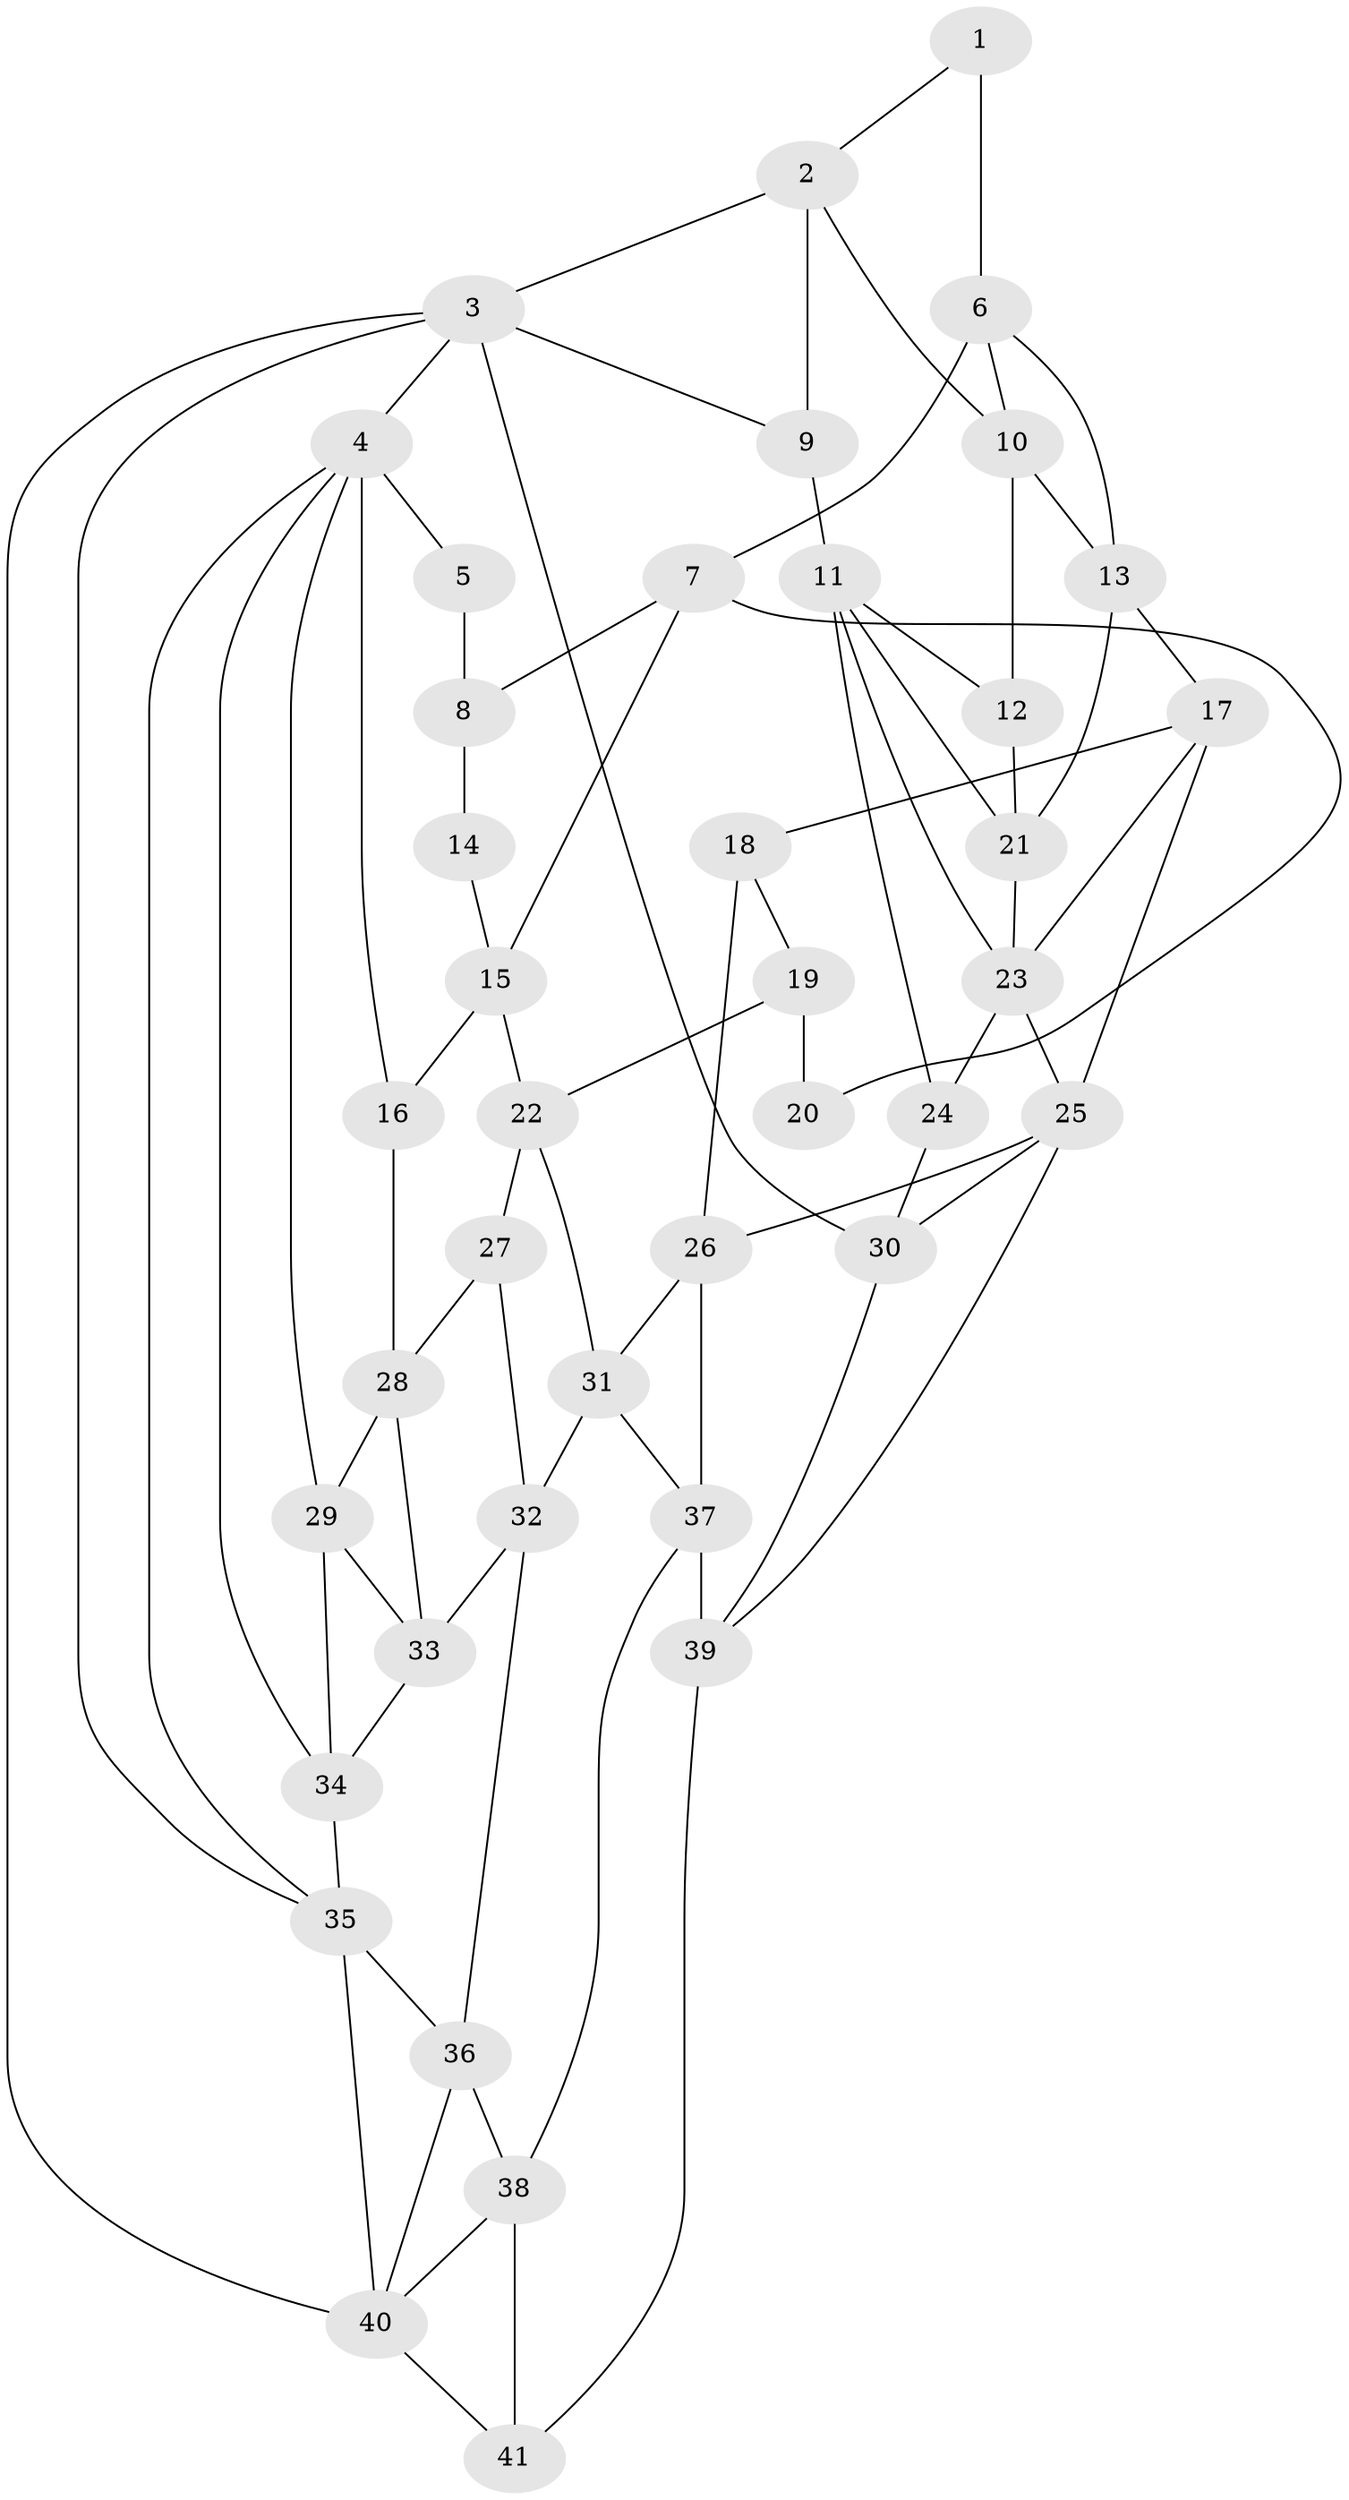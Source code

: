 // original degree distribution, {3: 0.015384615384615385, 4: 0.23076923076923078, 6: 0.2153846153846154, 5: 0.5384615384615384}
// Generated by graph-tools (version 1.1) at 2025/54/03/04/25 22:54:48]
// undirected, 41 vertices, 78 edges
graph export_dot {
  node [color=gray90,style=filled];
  1;
  2;
  3;
  4;
  5;
  6;
  7;
  8;
  9;
  10;
  11;
  12;
  13;
  14;
  15;
  16;
  17;
  18;
  19;
  20;
  21;
  22;
  23;
  24;
  25;
  26;
  27;
  28;
  29;
  30;
  31;
  32;
  33;
  34;
  35;
  36;
  37;
  38;
  39;
  40;
  41;
  1 -- 2 [weight=1.0];
  1 -- 6 [weight=2.0];
  2 -- 3 [weight=1.0];
  2 -- 9 [weight=3.0];
  2 -- 10 [weight=1.0];
  3 -- 4 [weight=1.0];
  3 -- 9 [weight=1.0];
  3 -- 30 [weight=1.0];
  3 -- 35 [weight=1.0];
  3 -- 40 [weight=1.0];
  4 -- 5 [weight=1.0];
  4 -- 16 [weight=2.0];
  4 -- 29 [weight=1.0];
  4 -- 34 [weight=1.0];
  4 -- 35 [weight=1.0];
  5 -- 8 [weight=2.0];
  6 -- 7 [weight=2.0];
  6 -- 10 [weight=1.0];
  6 -- 13 [weight=1.0];
  7 -- 8 [weight=2.0];
  7 -- 15 [weight=1.0];
  7 -- 20 [weight=1.0];
  8 -- 14 [weight=2.0];
  9 -- 11 [weight=2.0];
  10 -- 12 [weight=2.0];
  10 -- 13 [weight=1.0];
  11 -- 12 [weight=1.0];
  11 -- 21 [weight=1.0];
  11 -- 23 [weight=1.0];
  11 -- 24 [weight=1.0];
  12 -- 21 [weight=1.0];
  13 -- 17 [weight=1.0];
  13 -- 21 [weight=1.0];
  14 -- 15 [weight=1.0];
  15 -- 16 [weight=2.0];
  15 -- 22 [weight=2.0];
  16 -- 28 [weight=1.0];
  17 -- 18 [weight=1.0];
  17 -- 23 [weight=1.0];
  17 -- 25 [weight=1.0];
  18 -- 19 [weight=2.0];
  18 -- 26 [weight=1.0];
  19 -- 20 [weight=2.0];
  19 -- 22 [weight=2.0];
  21 -- 23 [weight=1.0];
  22 -- 27 [weight=1.0];
  22 -- 31 [weight=1.0];
  23 -- 24 [weight=2.0];
  23 -- 25 [weight=1.0];
  24 -- 30 [weight=1.0];
  25 -- 26 [weight=1.0];
  25 -- 30 [weight=1.0];
  25 -- 39 [weight=1.0];
  26 -- 31 [weight=1.0];
  26 -- 37 [weight=1.0];
  27 -- 28 [weight=1.0];
  27 -- 32 [weight=1.0];
  28 -- 29 [weight=2.0];
  28 -- 33 [weight=1.0];
  29 -- 33 [weight=1.0];
  29 -- 34 [weight=2.0];
  30 -- 39 [weight=1.0];
  31 -- 32 [weight=2.0];
  31 -- 37 [weight=1.0];
  32 -- 33 [weight=1.0];
  32 -- 36 [weight=2.0];
  33 -- 34 [weight=1.0];
  34 -- 35 [weight=2.0];
  35 -- 36 [weight=2.0];
  35 -- 40 [weight=3.0];
  36 -- 38 [weight=1.0];
  36 -- 40 [weight=1.0];
  37 -- 38 [weight=1.0];
  37 -- 39 [weight=2.0];
  38 -- 40 [weight=1.0];
  38 -- 41 [weight=1.0];
  39 -- 41 [weight=2.0];
  40 -- 41 [weight=2.0];
}
